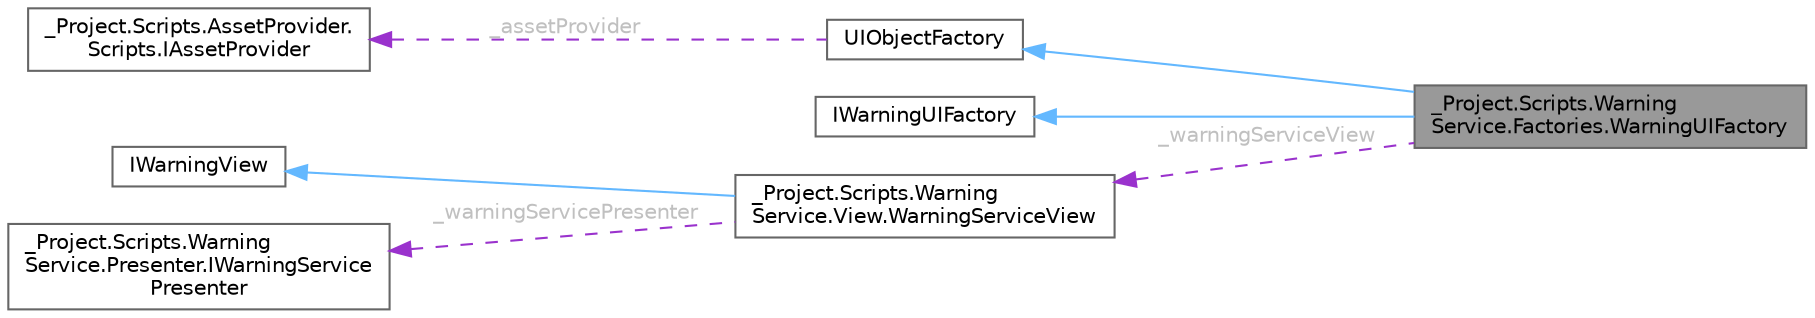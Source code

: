 digraph "_Project.Scripts.WarningService.Factories.WarningUIFactory"
{
 // LATEX_PDF_SIZE
  bgcolor="transparent";
  edge [fontname=Helvetica,fontsize=10,labelfontname=Helvetica,labelfontsize=10];
  node [fontname=Helvetica,fontsize=10,shape=box,height=0.2,width=0.4];
  rankdir="LR";
  Node1 [id="Node000001",label="_Project.Scripts.Warning\lService.Factories.WarningUIFactory",height=0.2,width=0.4,color="gray40", fillcolor="grey60", style="filled", fontcolor="black",tooltip="Класс, отвечающий за создание объектов UI сервиса окна-предупреждения"];
  Node2 -> Node1 [id="edge7_Node000001_Node000002",dir="back",color="steelblue1",style="solid",tooltip=" "];
  Node2 [id="Node000002",label="UIObjectFactory",height=0.2,width=0.4,color="gray40", fillcolor="white", style="filled",URL="$class___project_1_1_scripts_1_1_u_i_factory_1_1_u_i_object_factory.html",tooltip="Универсальный класс-фабрика для создания UI объектов"];
  Node3 -> Node2 [id="edge8_Node000002_Node000003",dir="back",color="darkorchid3",style="dashed",tooltip=" ",label=" _assetProvider",fontcolor="grey" ];
  Node3 [id="Node000003",label="_Project.Scripts.AssetProvider.\lScripts.IAssetProvider",height=0.2,width=0.4,color="gray40", fillcolor="white", style="filled",URL="$interface___project_1_1_scripts_1_1_asset_provider_1_1_scripts_1_1_i_asset_provider.html",tooltip="Интерфейс, описывающий методы взаимодействия с поставщиком ресурсов"];
  Node4 -> Node1 [id="edge9_Node000001_Node000004",dir="back",color="steelblue1",style="solid",tooltip=" "];
  Node4 [id="Node000004",label="IWarningUIFactory",height=0.2,width=0.4,color="gray40", fillcolor="white", style="filled",URL="$interface___project_1_1_scripts_1_1_warning_service_1_1_factories_1_1_i_warning_u_i_factory.html",tooltip="Интерфейс, описывающий методы создания и уничтожения объектов UI сервиса окна-предупреждения"];
  Node5 -> Node1 [id="edge10_Node000001_Node000005",dir="back",color="darkorchid3",style="dashed",tooltip=" ",label=" _warningServiceView",fontcolor="grey" ];
  Node5 [id="Node000005",label="_Project.Scripts.Warning\lService.View.WarningServiceView",height=0.2,width=0.4,color="gray40", fillcolor="white", style="filled",URL="$class___project_1_1_scripts_1_1_warning_service_1_1_view_1_1_warning_service_view.html",tooltip="Класс, описывающий вид сервиса окна-предупреждения"];
  Node6 -> Node5 [id="edge11_Node000005_Node000006",dir="back",color="steelblue1",style="solid",tooltip=" "];
  Node6 [id="Node000006",label="IWarningView",height=0.2,width=0.4,color="gray40", fillcolor="white", style="filled",URL="$interface___project_1_1_scripts_1_1_warning_service_1_1_view_1_1_i_warning_view.html",tooltip="Интерфейс, описывающий вид сервиса окна-предупреждения"];
  Node7 -> Node5 [id="edge12_Node000005_Node000007",dir="back",color="darkorchid3",style="dashed",tooltip=" ",label=" _warningServicePresenter",fontcolor="grey" ];
  Node7 [id="Node000007",label="_Project.Scripts.Warning\lService.Presenter.IWarningService\lPresenter",height=0.2,width=0.4,color="gray40", fillcolor="white", style="filled",URL="$interface___project_1_1_scripts_1_1_warning_service_1_1_presenter_1_1_i_warning_service_presenter.html",tooltip="Интерфейс, описывающий презентер сервиса окна-предупреждения"];
}

